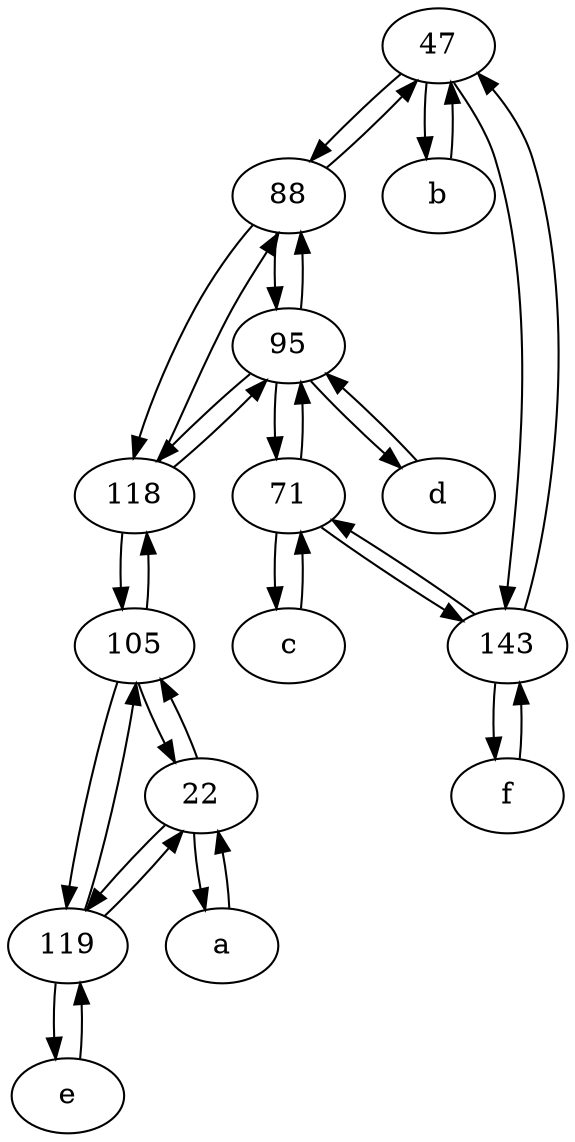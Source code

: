 digraph  {
	47;
	a [pos="40,10!"];
	e [pos="30,50!"];
	71;
	88;
	118;
	b [pos="50,20!"];
	119;
	c [pos="20,10!"];
	d [pos="20,30!"];
	105;
	f [pos="15,45!"];
	143;
	22;
	95;
	71 -> 95;
	105 -> 22;
	143 -> f;
	c -> 71;
	71 -> 143;
	105 -> 118;
	118 -> 88;
	22 -> 105;
	143 -> 47;
	88 -> 47;
	22 -> a;
	119 -> 105;
	88 -> 118;
	95 -> 118;
	a -> 22;
	88 -> 95;
	f -> 143;
	47 -> 143;
	118 -> 95;
	71 -> c;
	e -> 119;
	95 -> 71;
	22 -> 119;
	95 -> d;
	143 -> 71;
	d -> 95;
	119 -> 22;
	119 -> e;
	95 -> 88;
	b -> 47;
	118 -> 105;
	105 -> 119;
	47 -> 88;
	47 -> b;

	}